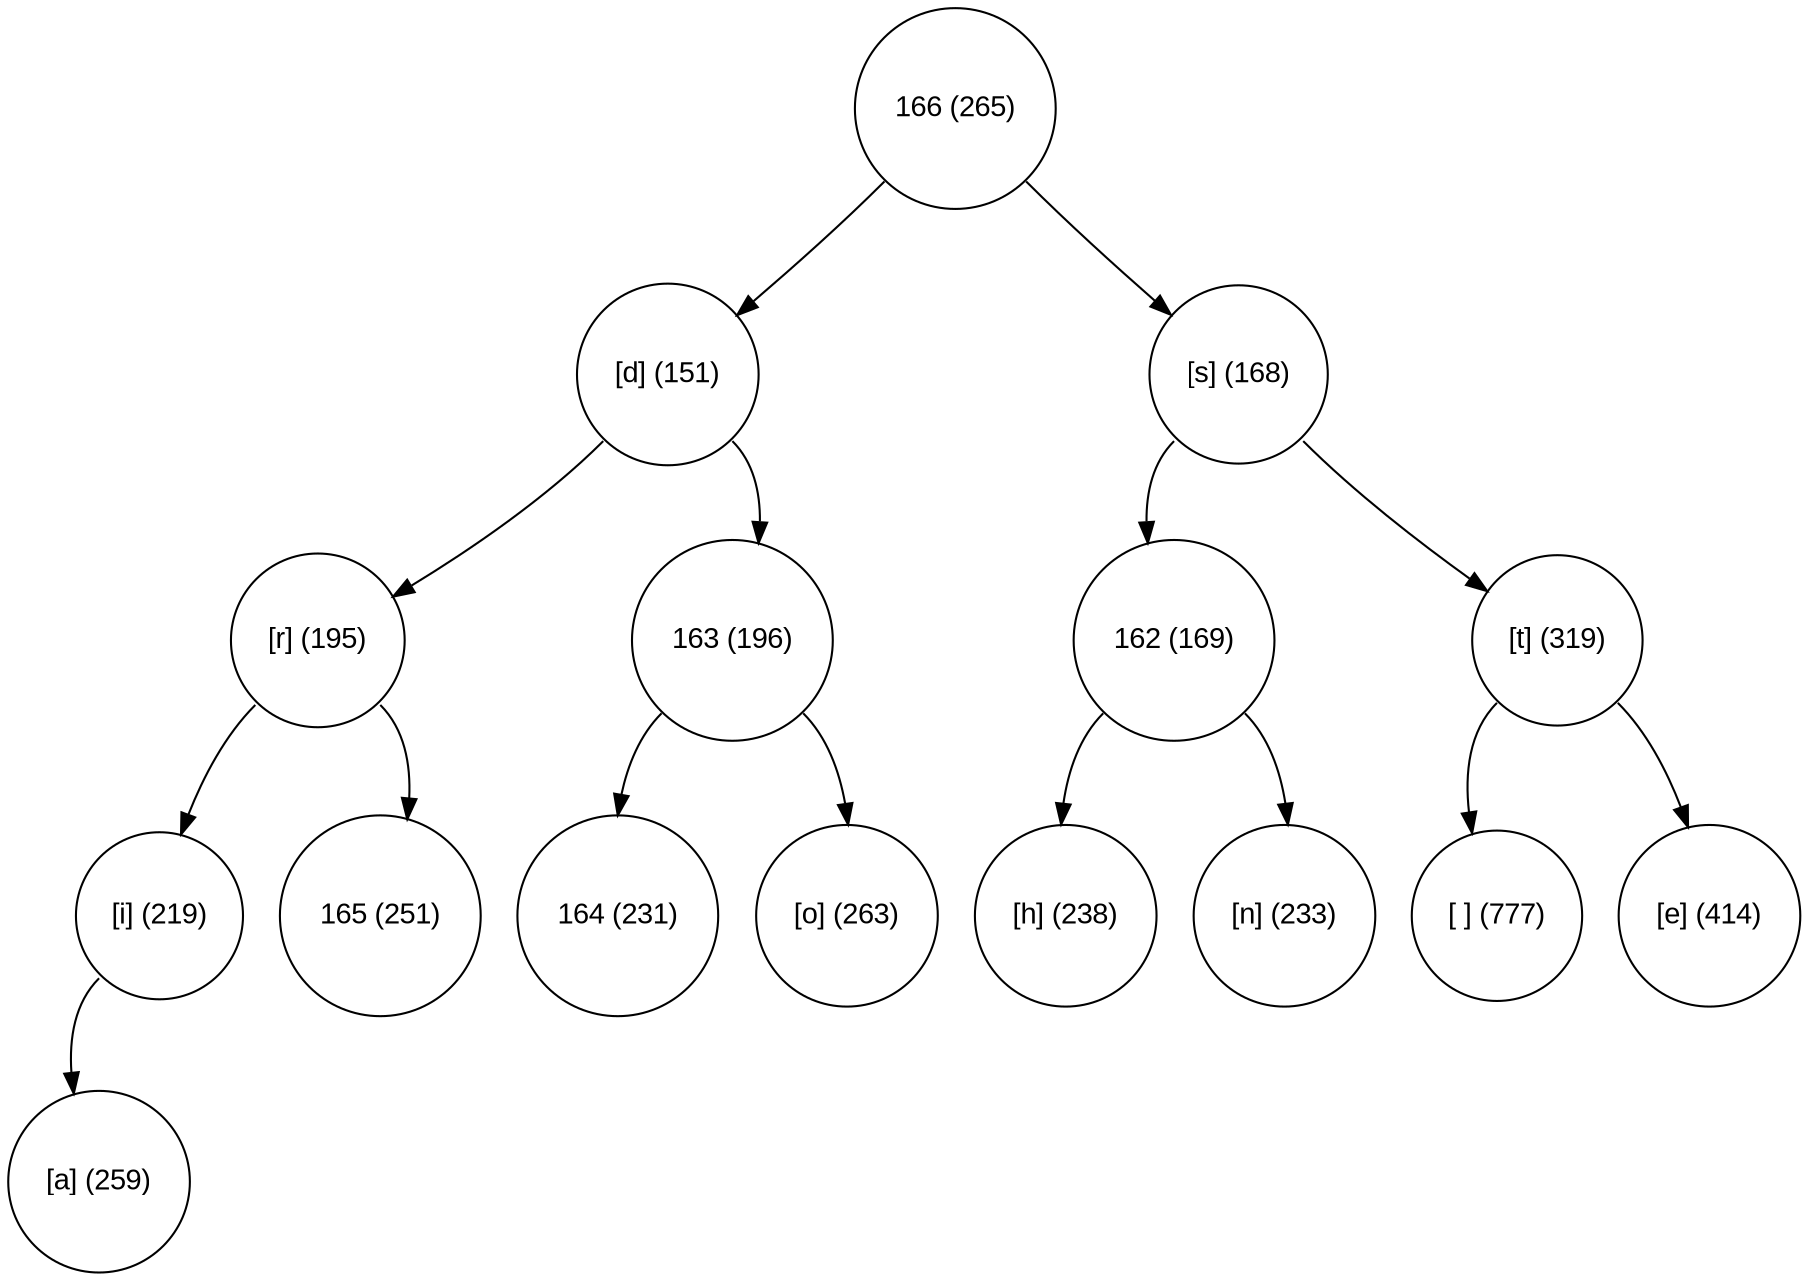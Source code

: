 digraph move_down {
	node [fontname="Arial", shape="circle", width=0.5]; 

	0 [label = "166 (265)"];
	0:sw -> 1;
	1 [label = "[d] (151)"];
	1:sw -> 3;
	3 [label = "[r] (195)"];
	3:sw -> 7;
	7 [label = "[i] (219)"];
	7:sw -> 15;
	15 [label = "[a] (259)"];
	3:se -> 8;
	8 [label = "165 (251)"];
	1:se -> 4;
	4 [label = "163 (196)"];
	4:sw -> 9;
	9 [label = "164 (231)"];
	4:se -> 10;
	10 [label = "[o] (263)"];
	0:se -> 2;
	2 [label = "[s] (168)"];
	2:sw -> 5;
	5 [label = "162 (169)"];
	5:sw -> 11;
	11 [label = "[h] (238)"];
	5:se -> 12;
	12 [label = "[n] (233)"];
	2:se -> 6;
	6 [label = "[t] (319)"];
	6:sw -> 13;
	13 [label = "[ ] (777)"];
	6:se -> 14;
	14 [label = "[e] (414)"];
}
